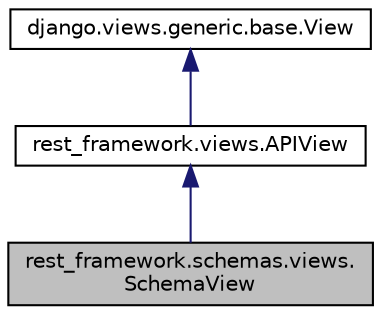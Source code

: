 digraph "rest_framework.schemas.views.SchemaView"
{
 // LATEX_PDF_SIZE
  edge [fontname="Helvetica",fontsize="10",labelfontname="Helvetica",labelfontsize="10"];
  node [fontname="Helvetica",fontsize="10",shape=record];
  Node1 [label="rest_framework.schemas.views.\lSchemaView",height=0.2,width=0.4,color="black", fillcolor="grey75", style="filled", fontcolor="black",tooltip=" "];
  Node2 -> Node1 [dir="back",color="midnightblue",fontsize="10",style="solid",fontname="Helvetica"];
  Node2 [label="rest_framework.views.APIView",height=0.2,width=0.4,color="black", fillcolor="white", style="filled",URL="$d3/d7d/classrest__framework_1_1views_1_1_a_p_i_view.html",tooltip=" "];
  Node3 -> Node2 [dir="back",color="midnightblue",fontsize="10",style="solid",fontname="Helvetica"];
  Node3 [label="django.views.generic.base.View",height=0.2,width=0.4,color="black", fillcolor="white", style="filled",URL="$d0/ddc/classdjango_1_1views_1_1generic_1_1base_1_1_view.html",tooltip=" "];
}
